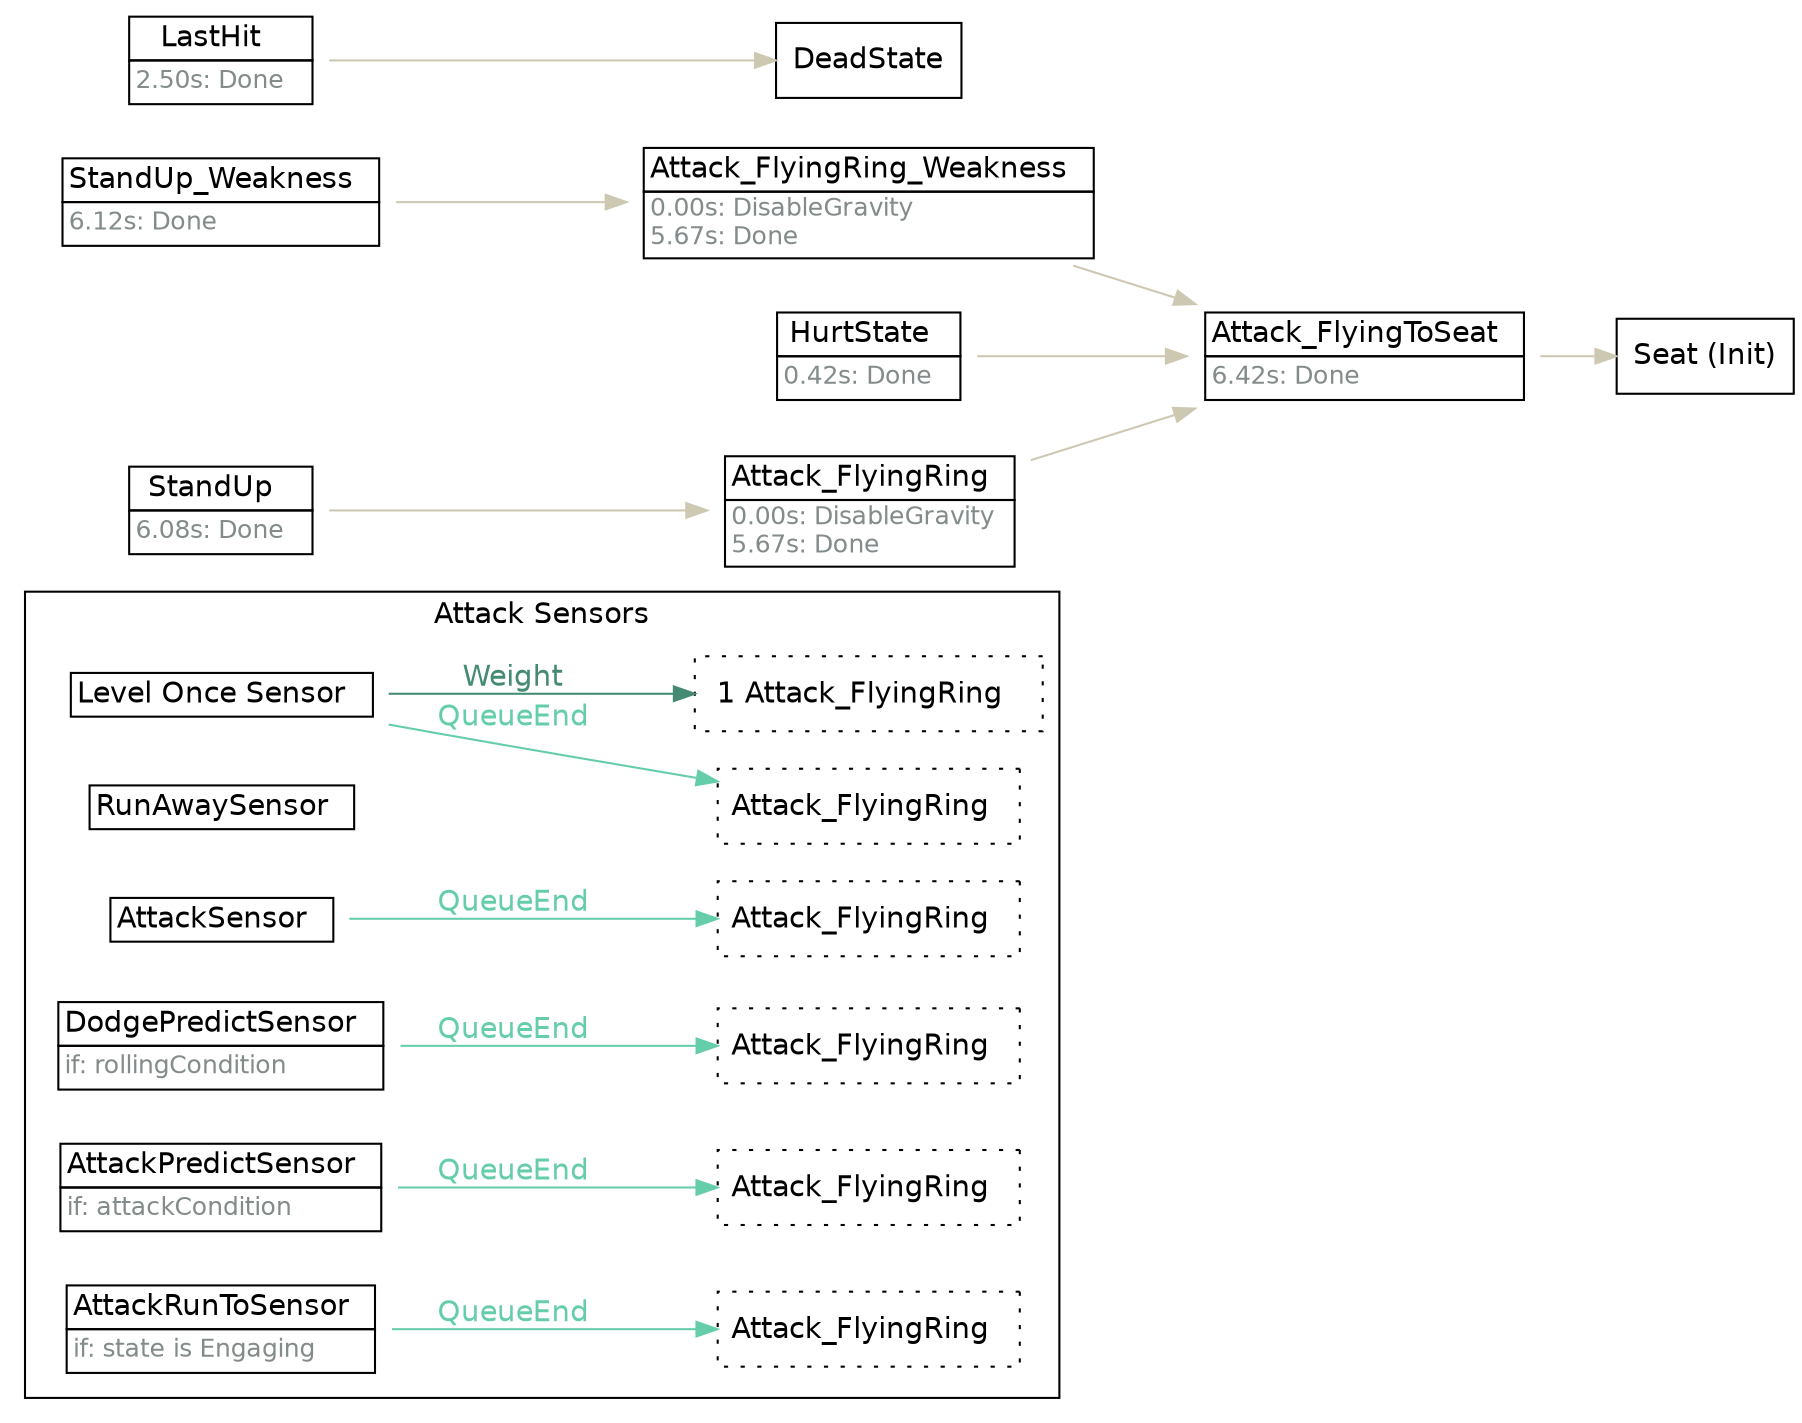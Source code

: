 strict digraph "Foo" {
	"rankdir"="LR";
	node ["shape"="box","fontname"="Helvetica"];
	edge ["fontname"="Helvetica"];
	subgraph "cluster_attacksensors" {
		"rank"="sink";
		"label"="Attack Sensors";
		"fontname"="Helvetica";
		"Level Once Sensor" ["shape"="plaintext","label"=<<TABLE border="0" cellspacing="0" cellborder="1" cellpadding="2"><TR><TD>Level Once Sensor  </TD></TR></TABLE>>]
		"Level Once Sensor_linked" ["shape"="box","style"="dotted","label"=<<TABLE border="0" cellspacing="0" cellborder="0" cellpadding="2"><TR><TD>Attack_FlyingRing  </TD></TR></TABLE>>,"margin"="0.05"]
		"Level Once Sensor" -> "Level Once Sensor_linked"  ["label"="QueueEnd","color"="aquamarine3","fontcolor"="aquamarine3"]
		"Level Once Sensor_weight" ["shape"="box","style"="dotted","label"=<<TABLE border="0" cellspacing="0" cellborder="0" cellpadding="2"><TR><TD>1 Attack_FlyingRing  </TD></TR></TABLE>>]
		"Level Once Sensor" -> "Level Once Sensor_weight"  ["label"="Weight","color"="aquamarine4","fontcolor"="aquamarine4"]
		"RunAwaySensor" ["shape"="plaintext","label"=<<TABLE border="0" cellspacing="0" cellborder="1" cellpadding="2"><TR><TD>RunAwaySensor  </TD></TR></TABLE>>]
		"AttackSensor" ["shape"="plaintext","label"=<<TABLE border="0" cellspacing="0" cellborder="1" cellpadding="2"><TR><TD>AttackSensor  </TD></TR></TABLE>>]
		"AttackSensor_linked" ["shape"="box","style"="dotted","label"=<<TABLE border="0" cellspacing="0" cellborder="0" cellpadding="2"><TR><TD>Attack_FlyingRing  </TD></TR></TABLE>>,"margin"="0.05"]
		"AttackSensor" -> "AttackSensor_linked"  ["label"="QueueEnd","color"="aquamarine3","fontcolor"="aquamarine3"]
		"DodgePredictSensor" ["shape"="plaintext","label"=<<TABLE border="0" cellspacing="0" cellborder="1" cellpadding="2"><TR><TD>DodgePredictSensor  </TD></TR><TR><TD align="left" balign="left"><FONT point-size="12" color="azure4">if: rollingCondition</FONT>  </TD></TR></TABLE>>]
		"DodgePredictSensor_linked" ["shape"="box","style"="dotted","label"=<<TABLE border="0" cellspacing="0" cellborder="0" cellpadding="2"><TR><TD>Attack_FlyingRing  </TD></TR></TABLE>>,"margin"="0.05"]
		"DodgePredictSensor" -> "DodgePredictSensor_linked"  ["label"="QueueEnd","color"="aquamarine3","fontcolor"="aquamarine3"]
		"AttackPredictSensor" ["shape"="plaintext","label"=<<TABLE border="0" cellspacing="0" cellborder="1" cellpadding="2"><TR><TD>AttackPredictSensor  </TD></TR><TR><TD align="left" balign="left"><FONT point-size="12" color="azure4">if: attackCondition</FONT>  </TD></TR></TABLE>>]
		"AttackPredictSensor_linked" ["shape"="box","style"="dotted","label"=<<TABLE border="0" cellspacing="0" cellborder="0" cellpadding="2"><TR><TD>Attack_FlyingRing  </TD></TR></TABLE>>,"margin"="0.05"]
		"AttackPredictSensor" -> "AttackPredictSensor_linked"  ["label"="QueueEnd","color"="aquamarine3","fontcolor"="aquamarine3"]
		"AttackRunToSensor" ["shape"="plaintext","label"=<<TABLE border="0" cellspacing="0" cellborder="1" cellpadding="2"><TR><TD>AttackRunToSensor  </TD></TR><TR><TD align="left" balign="left"><FONT point-size="12" color="azure4">if: state is Engaging</FONT>  </TD></TR></TABLE>>]
		"AttackRunToSensor_linked" ["shape"="box","style"="dotted","label"=<<TABLE border="0" cellspacing="0" cellborder="0" cellpadding="2"><TR><TD>Attack_FlyingRing  </TD></TR></TABLE>>,"margin"="0.05"]
		"AttackRunToSensor" -> "AttackRunToSensor_linked"  ["label"="QueueEnd","color"="aquamarine3","fontcolor"="aquamarine3"]
	}
	
	"Attack_FlyingRing" -> "Attack_FlyingToSeat"  ["color"="cornsilk3","fontcolor"="cornsilk3"]
	"Attack_FlyingRing" ["shape"="plaintext","label"=<<TABLE border="0" cellspacing="0" cellborder="1" cellpadding="2"><TR><TD>Attack_FlyingRing  </TD></TR><TR><TD align="left" balign="left"><FONT point-size="12" color="azure4">0.00s: DisableGravity<br/>5.67s: Done</FONT>  </TD></TR></TABLE>>]
	"Attack_FlyingToSeat" -> "Seat"  ["color"="cornsilk3","fontcolor"="cornsilk3"]
	"Attack_FlyingToSeat" ["shape"="plaintext","label"=<<TABLE border="0" cellspacing="0" cellborder="1" cellpadding="2"><TR><TD>Attack_FlyingToSeat  </TD></TR><TR><TD align="left" balign="left"><FONT point-size="12" color="azure4">6.42s: Done</FONT>  </TD></TR></TABLE>>]
	"Attack_FlyingRing_Weakness" -> "Attack_FlyingToSeat"  ["color"="cornsilk3","fontcolor"="cornsilk3"]
	"Attack_FlyingRing_Weakness" ["shape"="plaintext","label"=<<TABLE border="0" cellspacing="0" cellborder="1" cellpadding="2"><TR><TD>Attack_FlyingRing_Weakness  </TD></TR><TR><TD align="left" balign="left"><FONT point-size="12" color="azure4">0.00s: DisableGravity<br/>5.67s: Done</FONT>  </TD></TR></TABLE>>]
	"StandUp_Weakness" -> "Attack_FlyingRing_Weakness"  ["color"="cornsilk3","fontcolor"="cornsilk3"]
	"StandUp_Weakness" ["shape"="plaintext","label"=<<TABLE border="0" cellspacing="0" cellborder="1" cellpadding="2"><TR><TD>StandUp_Weakness  </TD></TR><TR><TD align="left" balign="left"><FONT point-size="12" color="azure4">6.12s: Done</FONT>  </TD></TR></TABLE>>]
	"HurtState" -> "Attack_FlyingToSeat"  ["color"="cornsilk3","fontcolor"="cornsilk3"]
	"HurtState" ["shape"="plaintext","label"=<<TABLE border="0" cellspacing="0" cellborder="1" cellpadding="2"><TR><TD>HurtState  </TD></TR><TR><TD align="left" balign="left"><FONT point-size="12" color="azure4">0.42s: Done</FONT>  </TD></TR></TABLE>>]
	"LastHit" -> "DeadState"  ["color"="cornsilk3","fontcolor"="cornsilk3"]
	"LastHit" ["shape"="plaintext","label"=<<TABLE border="0" cellspacing="0" cellborder="1" cellpadding="2"><TR><TD>LastHit  </TD></TR><TR><TD align="left" balign="left"><FONT point-size="12" color="azure4">2.50s: Done</FONT>  </TD></TR></TABLE>>]
	"StandUp" -> "Attack_FlyingRing"  ["color"="cornsilk3","fontcolor"="cornsilk3"]
	"StandUp" ["shape"="plaintext","label"=<<TABLE border="0" cellspacing="0" cellborder="1" cellpadding="2"><TR><TD>StandUp  </TD></TR><TR><TD align="left" balign="left"><FONT point-size="12" color="azure4">6.08s: Done</FONT>  </TD></TR></TABLE>>]
	"Seat" ["label"="Seat (Init)"]
}
